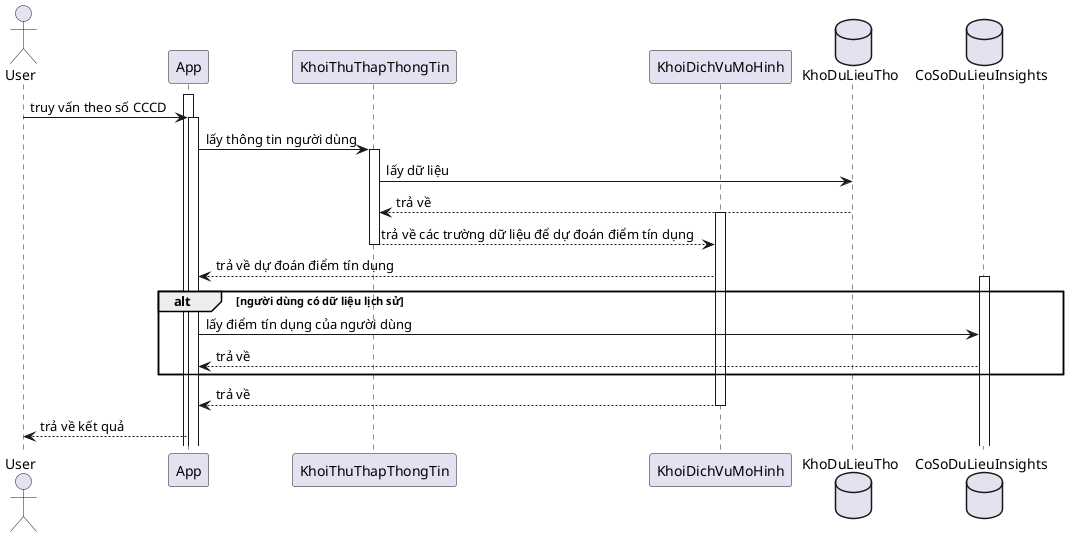 @startuml
actor           User
participant     App
participant     KhoiThuThapThongTin
participant     KhoiDichVuMoHinh
database        KhoDuLieuTho
database        CoSoDuLieuInsights

App++
User -> App++                                       : truy vấn theo số CCCD
App -> KhoiThuThapThongTin++                   : lấy thông tin người dùng
KhoiThuThapThongTin -> KhoDuLieuTho           : lấy dữ liệu
KhoDuLieuTho --> KhoiThuThapThongTin          : trả về
KhoiDichVuMoHinh++
KhoiThuThapThongTin --> KhoiDichVuMoHinh           : trả về các trường dữ liệu để dự đoán điểm tín dụng
KhoiThuThapThongTin--
KhoiDichVuMoHinh --> App                                : trả về dự đoán điểm tín dụng

alt người dùng có dữ liệu lịch sử
    CoSoDuLieuInsights++
    App -> CoSoDuLieuInsights                         : lấy điểm tín dụng của người dùng
    CoSoDuLieuInsights --> App                        : trả về
end

KhoiDichVuMoHinh --> App                                : trả về
KhoiDichVuMoHinh--
App --> User                                        : trả về kết quả
@enduml
